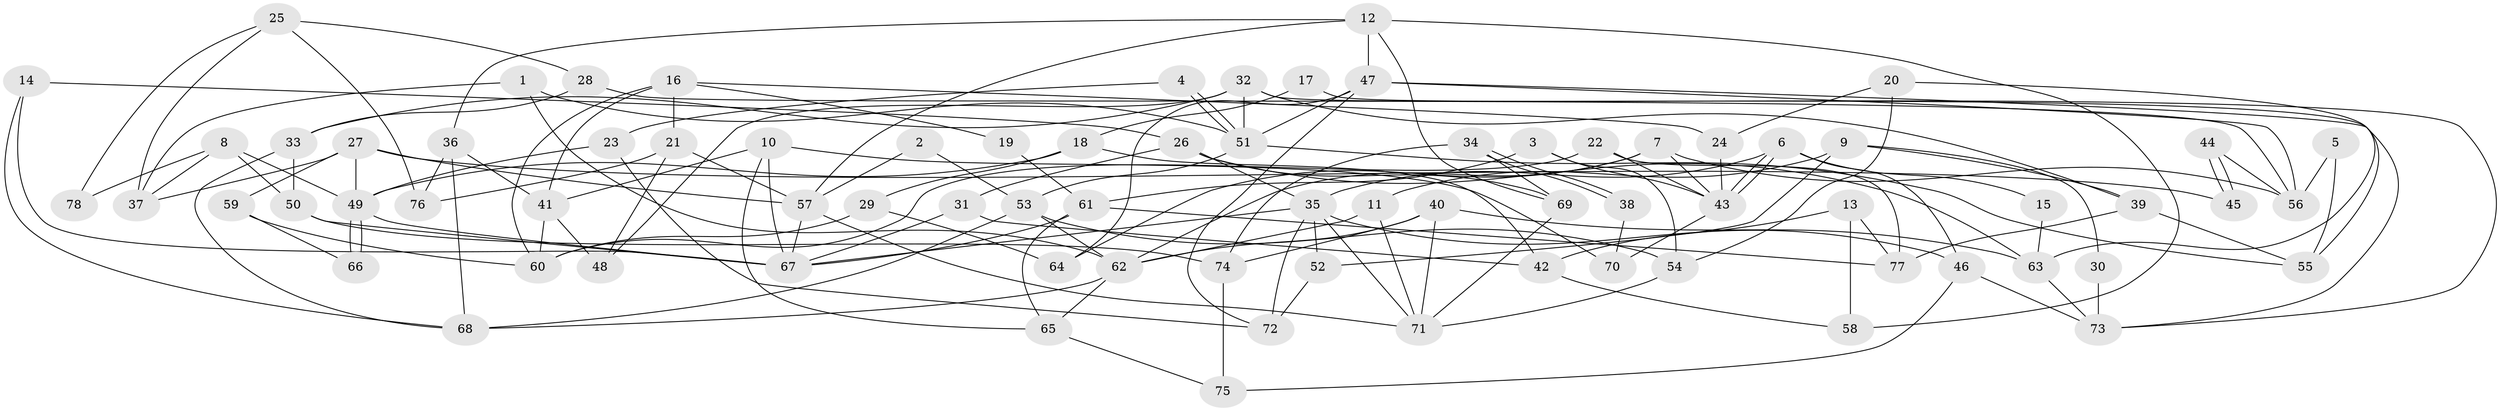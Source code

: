 // coarse degree distribution, {3: 0.1276595744680851, 2: 0.10638297872340426, 5: 0.23404255319148937, 4: 0.2127659574468085, 8: 0.0851063829787234, 6: 0.10638297872340426, 9: 0.0425531914893617, 7: 0.06382978723404255, 12: 0.02127659574468085}
// Generated by graph-tools (version 1.1) at 2025/52/02/27/25 19:52:05]
// undirected, 78 vertices, 156 edges
graph export_dot {
graph [start="1"]
  node [color=gray90,style=filled];
  1;
  2;
  3;
  4;
  5;
  6;
  7;
  8;
  9;
  10;
  11;
  12;
  13;
  14;
  15;
  16;
  17;
  18;
  19;
  20;
  21;
  22;
  23;
  24;
  25;
  26;
  27;
  28;
  29;
  30;
  31;
  32;
  33;
  34;
  35;
  36;
  37;
  38;
  39;
  40;
  41;
  42;
  43;
  44;
  45;
  46;
  47;
  48;
  49;
  50;
  51;
  52;
  53;
  54;
  55;
  56;
  57;
  58;
  59;
  60;
  61;
  62;
  63;
  64;
  65;
  66;
  67;
  68;
  69;
  70;
  71;
  72;
  73;
  74;
  75;
  76;
  77;
  78;
  1 -- 37;
  1 -- 51;
  1 -- 62;
  2 -- 57;
  2 -- 53;
  3 -- 54;
  3 -- 43;
  3 -- 61;
  4 -- 51;
  4 -- 51;
  4 -- 23;
  5 -- 55;
  5 -- 56;
  6 -- 46;
  6 -- 43;
  6 -- 43;
  6 -- 15;
  6 -- 35;
  7 -- 62;
  7 -- 43;
  7 -- 56;
  7 -- 64;
  8 -- 50;
  8 -- 37;
  8 -- 49;
  8 -- 78;
  9 -- 11;
  9 -- 52;
  9 -- 30;
  9 -- 39;
  10 -- 65;
  10 -- 41;
  10 -- 67;
  10 -- 70;
  11 -- 62;
  11 -- 71;
  12 -- 57;
  12 -- 47;
  12 -- 36;
  12 -- 58;
  12 -- 69;
  13 -- 58;
  13 -- 77;
  13 -- 42;
  14 -- 26;
  14 -- 67;
  14 -- 68;
  15 -- 63;
  16 -- 60;
  16 -- 24;
  16 -- 19;
  16 -- 21;
  16 -- 41;
  17 -- 73;
  17 -- 18;
  18 -- 49;
  18 -- 42;
  18 -- 29;
  19 -- 61;
  20 -- 54;
  20 -- 63;
  20 -- 24;
  21 -- 48;
  21 -- 57;
  21 -- 76;
  22 -- 60;
  22 -- 77;
  22 -- 43;
  23 -- 49;
  23 -- 72;
  24 -- 43;
  25 -- 28;
  25 -- 76;
  25 -- 37;
  25 -- 78;
  26 -- 35;
  26 -- 69;
  26 -- 31;
  26 -- 63;
  27 -- 57;
  27 -- 49;
  27 -- 37;
  27 -- 45;
  27 -- 59;
  28 -- 33;
  28 -- 56;
  29 -- 64;
  29 -- 60;
  30 -- 73;
  31 -- 67;
  31 -- 42;
  32 -- 33;
  32 -- 51;
  32 -- 39;
  32 -- 48;
  32 -- 73;
  33 -- 68;
  33 -- 50;
  34 -- 38;
  34 -- 38;
  34 -- 69;
  34 -- 74;
  35 -- 67;
  35 -- 46;
  35 -- 52;
  35 -- 71;
  35 -- 72;
  36 -- 68;
  36 -- 41;
  36 -- 76;
  38 -- 70;
  39 -- 55;
  39 -- 77;
  40 -- 71;
  40 -- 74;
  40 -- 62;
  40 -- 63;
  41 -- 48;
  41 -- 60;
  42 -- 58;
  43 -- 70;
  44 -- 45;
  44 -- 45;
  44 -- 56;
  46 -- 73;
  46 -- 75;
  47 -- 55;
  47 -- 51;
  47 -- 56;
  47 -- 64;
  47 -- 72;
  49 -- 66;
  49 -- 66;
  49 -- 67;
  50 -- 74;
  50 -- 67;
  51 -- 53;
  51 -- 55;
  52 -- 72;
  53 -- 62;
  53 -- 68;
  53 -- 54;
  54 -- 71;
  57 -- 67;
  57 -- 71;
  59 -- 60;
  59 -- 66;
  61 -- 67;
  61 -- 65;
  61 -- 77;
  62 -- 65;
  62 -- 68;
  63 -- 73;
  65 -- 75;
  69 -- 71;
  74 -- 75;
}
